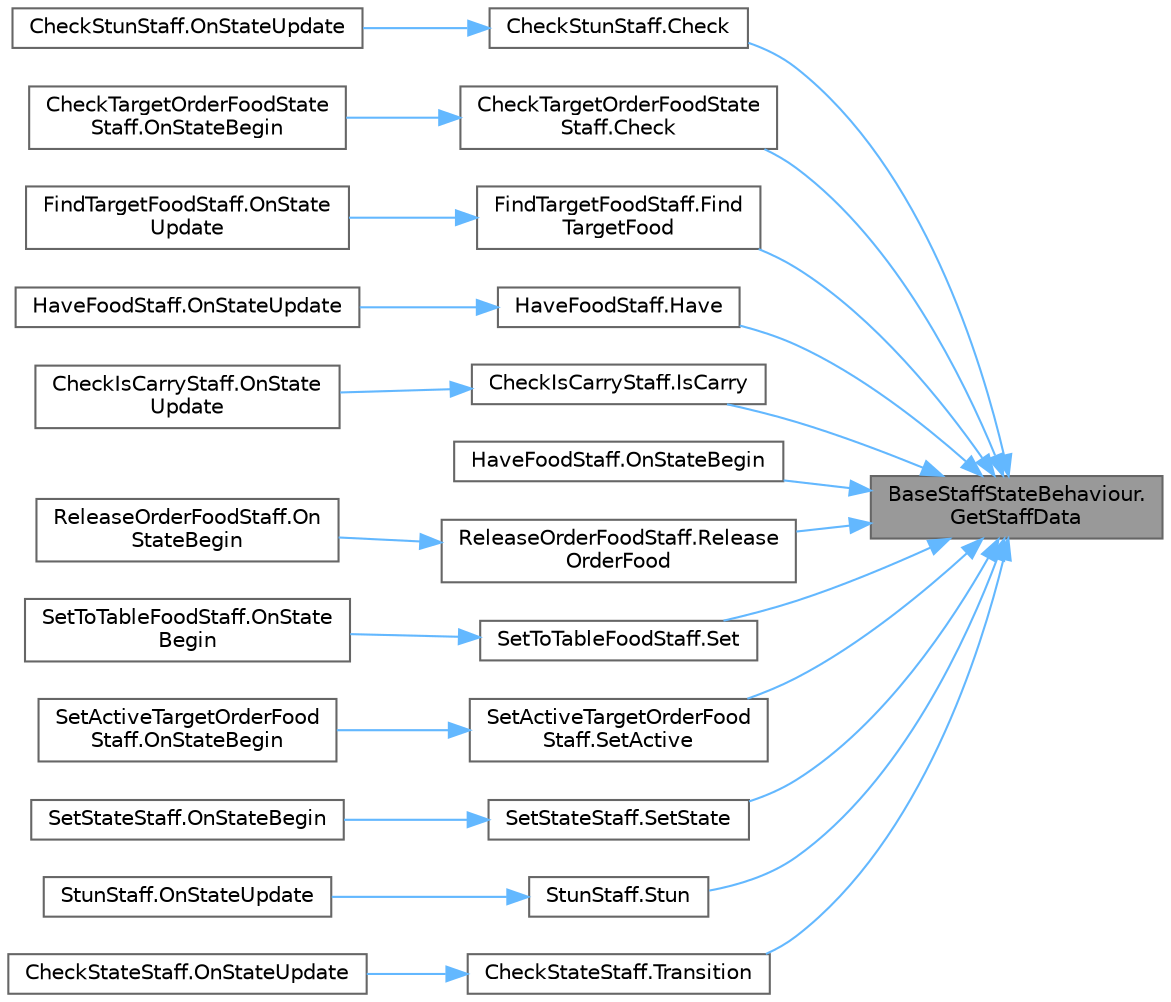 digraph "BaseStaffStateBehaviour.GetStaffData"
{
 // LATEX_PDF_SIZE
  bgcolor="transparent";
  edge [fontname=Helvetica,fontsize=10,labelfontname=Helvetica,labelfontsize=10];
  node [fontname=Helvetica,fontsize=10,shape=box,height=0.2,width=0.4];
  rankdir="RL";
  Node1 [id="Node000001",label="BaseStaffStateBehaviour.\lGetStaffData",height=0.2,width=0.4,color="gray40", fillcolor="grey60", style="filled", fontcolor="black",tooltip="スタッフ情報が存在するかのチェック"];
  Node1 -> Node2 [id="edge1_Node000001_Node000002",dir="back",color="steelblue1",style="solid",tooltip=" "];
  Node2 [id="Node000002",label="CheckStunStaff.Check",height=0.2,width=0.4,color="grey40", fillcolor="white", style="filled",URL="$class_check_stun_staff.html#a226e7674f27cbd029ac5f2a5acbbf7e2",tooltip=" "];
  Node2 -> Node3 [id="edge2_Node000002_Node000003",dir="back",color="steelblue1",style="solid",tooltip=" "];
  Node3 [id="Node000003",label="CheckStunStaff.OnStateUpdate",height=0.2,width=0.4,color="grey40", fillcolor="white", style="filled",URL="$class_check_stun_staff.html#ad702e347fb468e9d9a76df1eca90f2ca",tooltip=" "];
  Node1 -> Node4 [id="edge3_Node000001_Node000004",dir="back",color="steelblue1",style="solid",tooltip=" "];
  Node4 [id="Node000004",label="CheckTargetOrderFoodState\lStaff.Check",height=0.2,width=0.4,color="grey40", fillcolor="white", style="filled",URL="$class_check_target_order_food_state_staff.html#abcb1364d65c0b5b03f7dca053a961cca",tooltip=" "];
  Node4 -> Node5 [id="edge4_Node000004_Node000005",dir="back",color="steelblue1",style="solid",tooltip=" "];
  Node5 [id="Node000005",label="CheckTargetOrderFoodState\lStaff.OnStateBegin",height=0.2,width=0.4,color="grey40", fillcolor="white", style="filled",URL="$class_check_target_order_food_state_staff.html#ac1c356c6370bf5d03de05e1fdbaf2fbd",tooltip=" "];
  Node1 -> Node6 [id="edge5_Node000001_Node000006",dir="back",color="steelblue1",style="solid",tooltip=" "];
  Node6 [id="Node000006",label="FindTargetFoodStaff.Find\lTargetFood",height=0.2,width=0.4,color="grey40", fillcolor="white", style="filled",URL="$class_find_target_food_staff.html#a00a12e2b9e8e98ac530e0bc77c5348ab",tooltip=" "];
  Node6 -> Node7 [id="edge6_Node000006_Node000007",dir="back",color="steelblue1",style="solid",tooltip=" "];
  Node7 [id="Node000007",label="FindTargetFoodStaff.OnState\lUpdate",height=0.2,width=0.4,color="grey40", fillcolor="white", style="filled",URL="$class_find_target_food_staff.html#ac280840555da40c70728dce609bbbc30",tooltip=" "];
  Node1 -> Node8 [id="edge7_Node000001_Node000008",dir="back",color="steelblue1",style="solid",tooltip=" "];
  Node8 [id="Node000008",label="HaveFoodStaff.Have",height=0.2,width=0.4,color="grey40", fillcolor="white", style="filled",URL="$class_have_food_staff.html#ad7e72cc357533ab02f5bbc6906536976",tooltip=" "];
  Node8 -> Node9 [id="edge8_Node000008_Node000009",dir="back",color="steelblue1",style="solid",tooltip=" "];
  Node9 [id="Node000009",label="HaveFoodStaff.OnStateUpdate",height=0.2,width=0.4,color="grey40", fillcolor="white", style="filled",URL="$class_have_food_staff.html#a26c7d51c53b57f550cfda157c18f6dba",tooltip=" "];
  Node1 -> Node10 [id="edge9_Node000001_Node000010",dir="back",color="steelblue1",style="solid",tooltip=" "];
  Node10 [id="Node000010",label="CheckIsCarryStaff.IsCarry",height=0.2,width=0.4,color="grey40", fillcolor="white", style="filled",URL="$class_check_is_carry_staff.html#a535b8f729271244d77c1637d13188241",tooltip=" "];
  Node10 -> Node11 [id="edge10_Node000010_Node000011",dir="back",color="steelblue1",style="solid",tooltip=" "];
  Node11 [id="Node000011",label="CheckIsCarryStaff.OnState\lUpdate",height=0.2,width=0.4,color="grey40", fillcolor="white", style="filled",URL="$class_check_is_carry_staff.html#abc43c562a94cee9455c67acd3da53644",tooltip=" "];
  Node1 -> Node12 [id="edge11_Node000001_Node000012",dir="back",color="steelblue1",style="solid",tooltip=" "];
  Node12 [id="Node000012",label="HaveFoodStaff.OnStateBegin",height=0.2,width=0.4,color="grey40", fillcolor="white", style="filled",URL="$class_have_food_staff.html#aa51674d29511982ddbd693cc3dc59b09",tooltip=" "];
  Node1 -> Node13 [id="edge12_Node000001_Node000013",dir="back",color="steelblue1",style="solid",tooltip=" "];
  Node13 [id="Node000013",label="ReleaseOrderFoodStaff.Release\lOrderFood",height=0.2,width=0.4,color="grey40", fillcolor="white", style="filled",URL="$class_release_order_food_staff.html#ad97a870a8df64e7b362927465f8abc18",tooltip=" "];
  Node13 -> Node14 [id="edge13_Node000013_Node000014",dir="back",color="steelblue1",style="solid",tooltip=" "];
  Node14 [id="Node000014",label="ReleaseOrderFoodStaff.On\lStateBegin",height=0.2,width=0.4,color="grey40", fillcolor="white", style="filled",URL="$class_release_order_food_staff.html#ab08bf28d7ce7d0fd2d9f104ab1fb846a",tooltip=" "];
  Node1 -> Node15 [id="edge14_Node000001_Node000015",dir="back",color="steelblue1",style="solid",tooltip=" "];
  Node15 [id="Node000015",label="SetToTableFoodStaff.Set",height=0.2,width=0.4,color="grey40", fillcolor="white", style="filled",URL="$class_set_to_table_food_staff.html#a1439c1b6105f946c8587d77e597821f4",tooltip=" "];
  Node15 -> Node16 [id="edge15_Node000015_Node000016",dir="back",color="steelblue1",style="solid",tooltip=" "];
  Node16 [id="Node000016",label="SetToTableFoodStaff.OnState\lBegin",height=0.2,width=0.4,color="grey40", fillcolor="white", style="filled",URL="$class_set_to_table_food_staff.html#a6b8212cbdfa40ca6a85cdec3b6101e0a",tooltip=" "];
  Node1 -> Node17 [id="edge16_Node000001_Node000017",dir="back",color="steelblue1",style="solid",tooltip=" "];
  Node17 [id="Node000017",label="SetActiveTargetOrderFood\lStaff.SetActive",height=0.2,width=0.4,color="grey40", fillcolor="white", style="filled",URL="$class_set_active_target_order_food_staff.html#a71342a57ef36a7bb6036d49ee32c1c47",tooltip=" "];
  Node17 -> Node18 [id="edge17_Node000017_Node000018",dir="back",color="steelblue1",style="solid",tooltip=" "];
  Node18 [id="Node000018",label="SetActiveTargetOrderFood\lStaff.OnStateBegin",height=0.2,width=0.4,color="grey40", fillcolor="white", style="filled",URL="$class_set_active_target_order_food_staff.html#ad7239206f1ff5436df19392d4db33752",tooltip=" "];
  Node1 -> Node19 [id="edge18_Node000001_Node000019",dir="back",color="steelblue1",style="solid",tooltip=" "];
  Node19 [id="Node000019",label="SetStateStaff.SetState",height=0.2,width=0.4,color="grey40", fillcolor="white", style="filled",URL="$class_set_state_staff.html#afd762ff1861bbb9d6e69545a03beaa3b",tooltip=" "];
  Node19 -> Node20 [id="edge19_Node000019_Node000020",dir="back",color="steelblue1",style="solid",tooltip=" "];
  Node20 [id="Node000020",label="SetStateStaff.OnStateBegin",height=0.2,width=0.4,color="grey40", fillcolor="white", style="filled",URL="$class_set_state_staff.html#a5a5bd5229ee5d783281a6949b9a0bee9",tooltip=" "];
  Node1 -> Node21 [id="edge20_Node000001_Node000021",dir="back",color="steelblue1",style="solid",tooltip=" "];
  Node21 [id="Node000021",label="StunStaff.Stun",height=0.2,width=0.4,color="grey40", fillcolor="white", style="filled",URL="$class_stun_staff.html#a2ea60a7c2abd32c0f1d798fc964b494a",tooltip=" "];
  Node21 -> Node22 [id="edge21_Node000021_Node000022",dir="back",color="steelblue1",style="solid",tooltip=" "];
  Node22 [id="Node000022",label="StunStaff.OnStateUpdate",height=0.2,width=0.4,color="grey40", fillcolor="white", style="filled",URL="$class_stun_staff.html#a979876e53a94d72a155d6b27d1237113",tooltip=" "];
  Node1 -> Node23 [id="edge22_Node000001_Node000023",dir="back",color="steelblue1",style="solid",tooltip=" "];
  Node23 [id="Node000023",label="CheckStateStaff.Transition",height=0.2,width=0.4,color="grey40", fillcolor="white", style="filled",URL="$class_check_state_staff.html#adf32808452cb026638c295ebe5f077c7",tooltip=" "];
  Node23 -> Node24 [id="edge23_Node000023_Node000024",dir="back",color="steelblue1",style="solid",tooltip=" "];
  Node24 [id="Node000024",label="CheckStateStaff.OnStateUpdate",height=0.2,width=0.4,color="grey40", fillcolor="white", style="filled",URL="$class_check_state_staff.html#a4c6383e286a03357ac02508e68855828",tooltip=" "];
}
